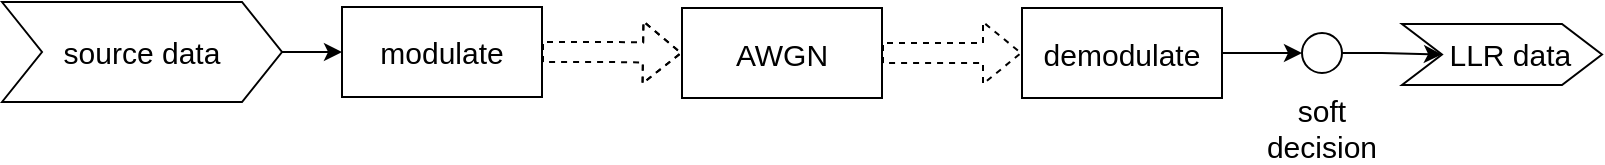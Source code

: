 <mxfile version="19.0.3" type="device"><diagram id="hWiq0nYQaRPhKVmLx3Qa" name="mod_AWGN_demod"><mxGraphModel dx="1038" dy="649" grid="1" gridSize="10" guides="1" tooltips="1" connect="1" arrows="1" fold="1" page="1" pageScale="1" pageWidth="827" pageHeight="1169" math="0" shadow="0"><root><mxCell id="0"/><mxCell id="1" parent="0"/><mxCell id="ocYW3OOkpa6MkMj9obTh-7" style="edgeStyle=orthogonalEdgeStyle;rounded=0;orthogonalLoop=1;jettySize=auto;html=1;entryX=0;entryY=0.5;entryDx=0;entryDy=0;fontSize=15;" edge="1" parent="1" source="ocYW3OOkpa6MkMj9obTh-2" target="ocYW3OOkpa6MkMj9obTh-3"><mxGeometry relative="1" as="geometry"/></mxCell><mxCell id="ocYW3OOkpa6MkMj9obTh-2" value="source data" style="shape=step;perimeter=stepPerimeter;whiteSpace=wrap;html=1;fixedSize=1;fontSize=15;" vertex="1" parent="1"><mxGeometry x="20" y="260" width="140" height="50" as="geometry"/></mxCell><mxCell id="ocYW3OOkpa6MkMj9obTh-9" style="edgeStyle=orthogonalEdgeStyle;rounded=0;orthogonalLoop=1;jettySize=auto;html=1;entryX=0;entryY=0.5;entryDx=0;entryDy=0;fontSize=15;shape=flexArrow;dashed=1;" edge="1" parent="1" source="ocYW3OOkpa6MkMj9obTh-3" target="ocYW3OOkpa6MkMj9obTh-4"><mxGeometry relative="1" as="geometry"/></mxCell><mxCell id="ocYW3OOkpa6MkMj9obTh-3" value="modulate" style="rounded=0;whiteSpace=wrap;html=1;fontSize=15;" vertex="1" parent="1"><mxGeometry x="190" y="262.5" width="100" height="45" as="geometry"/></mxCell><mxCell id="ocYW3OOkpa6MkMj9obTh-10" style="edgeStyle=orthogonalEdgeStyle;rounded=0;orthogonalLoop=1;jettySize=auto;html=1;entryX=0;entryY=0.5;entryDx=0;entryDy=0;fontSize=15;shape=flexArrow;dashed=1;" edge="1" parent="1" source="ocYW3OOkpa6MkMj9obTh-4" target="ocYW3OOkpa6MkMj9obTh-5"><mxGeometry relative="1" as="geometry"/></mxCell><mxCell id="ocYW3OOkpa6MkMj9obTh-4" value="AWGN" style="rounded=0;whiteSpace=wrap;html=1;fontSize=15;" vertex="1" parent="1"><mxGeometry x="360" y="263" width="100" height="45" as="geometry"/></mxCell><mxCell id="ocYW3OOkpa6MkMj9obTh-14" style="edgeStyle=orthogonalEdgeStyle;rounded=0;orthogonalLoop=1;jettySize=auto;html=1;entryX=0;entryY=0.5;entryDx=0;entryDy=0;fontSize=15;" edge="1" parent="1" source="ocYW3OOkpa6MkMj9obTh-5" target="ocYW3OOkpa6MkMj9obTh-11"><mxGeometry relative="1" as="geometry"/></mxCell><mxCell id="ocYW3OOkpa6MkMj9obTh-5" value="demodulate" style="rounded=0;whiteSpace=wrap;html=1;fontSize=15;" vertex="1" parent="1"><mxGeometry x="530" y="263" width="100" height="45" as="geometry"/></mxCell><mxCell id="ocYW3OOkpa6MkMj9obTh-17" style="edgeStyle=orthogonalEdgeStyle;rounded=0;orthogonalLoop=1;jettySize=auto;html=1;entryX=0;entryY=0.5;entryDx=0;entryDy=0;fontSize=15;" edge="1" parent="1" source="ocYW3OOkpa6MkMj9obTh-11" target="ocYW3OOkpa6MkMj9obTh-16"><mxGeometry relative="1" as="geometry"/></mxCell><mxCell id="ocYW3OOkpa6MkMj9obTh-11" value="" style="ellipse;whiteSpace=wrap;html=1;aspect=fixed;fontSize=15;" vertex="1" parent="1"><mxGeometry x="670" y="275.5" width="20" height="20" as="geometry"/></mxCell><mxCell id="ocYW3OOkpa6MkMj9obTh-12" value="soft decision" style="text;html=1;strokeColor=none;fillColor=none;align=center;verticalAlign=middle;whiteSpace=wrap;rounded=0;fontSize=15;" vertex="1" parent="1"><mxGeometry x="650" y="307.5" width="60" height="30" as="geometry"/></mxCell><mxCell id="ocYW3OOkpa6MkMj9obTh-16" value="&amp;nbsp; LLR data" style="shape=step;perimeter=stepPerimeter;whiteSpace=wrap;html=1;fixedSize=1;fontSize=15;" vertex="1" parent="1"><mxGeometry x="720" y="271" width="100" height="30.5" as="geometry"/></mxCell></root></mxGraphModel></diagram></mxfile>